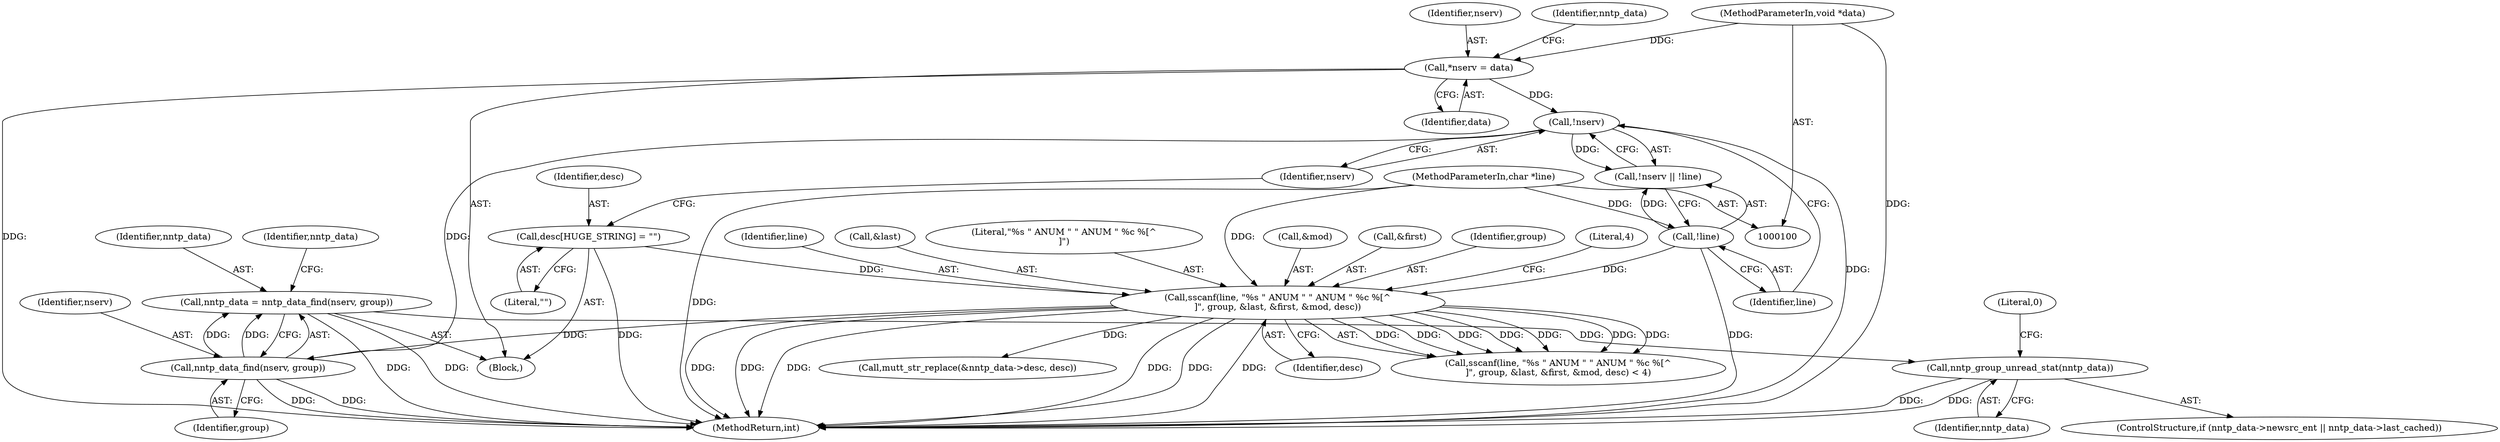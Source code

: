 digraph "1_neomutt_6296f7153f0c9d5e5cd3aaf08f9731e56621bdd3@pointer" {
"1000144" [label="(Call,nntp_data = nntp_data_find(nserv, group))"];
"1000146" [label="(Call,nntp_data_find(nserv, group))"];
"1000122" [label="(Call,!nserv)"];
"1000105" [label="(Call,*nserv = data)"];
"1000102" [label="(MethodParameterIn,void *data)"];
"1000130" [label="(Call,sscanf(line, \"%s \" ANUM \" \" ANUM \" %c %[^\n]\", group, &last, &first, &mod, desc))"];
"1000124" [label="(Call,!line)"];
"1000101" [label="(MethodParameterIn,char *line)"];
"1000114" [label="(Call,desc[HUGE_STRING] = \"\")"];
"1000189" [label="(Call,nntp_group_unread_stat(nntp_data))"];
"1000116" [label="(Literal,\"\")"];
"1000189" [label="(Call,nntp_group_unread_stat(nntp_data))"];
"1000130" [label="(Call,sscanf(line, \"%s \" ANUM \" \" ANUM \" %c %[^\n]\", group, &last, &first, &mod, desc))"];
"1000125" [label="(Identifier,line)"];
"1000102" [label="(MethodParameterIn,void *data)"];
"1000138" [label="(Call,&mod)"];
"1000106" [label="(Identifier,nserv)"];
"1000145" [label="(Identifier,nntp_data)"];
"1000101" [label="(MethodParameterIn,char *line)"];
"1000151" [label="(Identifier,nntp_data)"];
"1000114" [label="(Call,desc[HUGE_STRING] = \"\")"];
"1000136" [label="(Call,&first)"];
"1000110" [label="(Identifier,nntp_data)"];
"1000144" [label="(Call,nntp_data = nntp_data_find(nserv, group))"];
"1000115" [label="(Identifier,desc)"];
"1000225" [label="(MethodReturn,int)"];
"1000124" [label="(Call,!line)"];
"1000133" [label="(Identifier,group)"];
"1000140" [label="(Identifier,desc)"];
"1000141" [label="(Literal,4)"];
"1000129" [label="(Call,sscanf(line, \"%s \" ANUM \" \" ANUM \" %c %[^\n]\", group, &last, &first, &mod, desc) < 4)"];
"1000123" [label="(Identifier,nserv)"];
"1000190" [label="(Identifier,nntp_data)"];
"1000147" [label="(Identifier,nserv)"];
"1000131" [label="(Identifier,line)"];
"1000175" [label="(Call,mutt_str_replace(&nntp_data->desc, desc))"];
"1000224" [label="(Literal,0)"];
"1000107" [label="(Identifier,data)"];
"1000181" [label="(ControlStructure,if (nntp_data->newsrc_ent || nntp_data->last_cached))"];
"1000134" [label="(Call,&last)"];
"1000148" [label="(Identifier,group)"];
"1000122" [label="(Call,!nserv)"];
"1000103" [label="(Block,)"];
"1000146" [label="(Call,nntp_data_find(nserv, group))"];
"1000132" [label="(Literal,\"%s \" ANUM \" \" ANUM \" %c %[^\n]\")"];
"1000105" [label="(Call,*nserv = data)"];
"1000121" [label="(Call,!nserv || !line)"];
"1000144" -> "1000103"  [label="AST: "];
"1000144" -> "1000146"  [label="CFG: "];
"1000145" -> "1000144"  [label="AST: "];
"1000146" -> "1000144"  [label="AST: "];
"1000151" -> "1000144"  [label="CFG: "];
"1000144" -> "1000225"  [label="DDG: "];
"1000144" -> "1000225"  [label="DDG: "];
"1000146" -> "1000144"  [label="DDG: "];
"1000146" -> "1000144"  [label="DDG: "];
"1000144" -> "1000189"  [label="DDG: "];
"1000146" -> "1000148"  [label="CFG: "];
"1000147" -> "1000146"  [label="AST: "];
"1000148" -> "1000146"  [label="AST: "];
"1000146" -> "1000225"  [label="DDG: "];
"1000146" -> "1000225"  [label="DDG: "];
"1000122" -> "1000146"  [label="DDG: "];
"1000130" -> "1000146"  [label="DDG: "];
"1000122" -> "1000121"  [label="AST: "];
"1000122" -> "1000123"  [label="CFG: "];
"1000123" -> "1000122"  [label="AST: "];
"1000125" -> "1000122"  [label="CFG: "];
"1000121" -> "1000122"  [label="CFG: "];
"1000122" -> "1000225"  [label="DDG: "];
"1000122" -> "1000121"  [label="DDG: "];
"1000105" -> "1000122"  [label="DDG: "];
"1000105" -> "1000103"  [label="AST: "];
"1000105" -> "1000107"  [label="CFG: "];
"1000106" -> "1000105"  [label="AST: "];
"1000107" -> "1000105"  [label="AST: "];
"1000110" -> "1000105"  [label="CFG: "];
"1000105" -> "1000225"  [label="DDG: "];
"1000102" -> "1000105"  [label="DDG: "];
"1000102" -> "1000100"  [label="AST: "];
"1000102" -> "1000225"  [label="DDG: "];
"1000130" -> "1000129"  [label="AST: "];
"1000130" -> "1000140"  [label="CFG: "];
"1000131" -> "1000130"  [label="AST: "];
"1000132" -> "1000130"  [label="AST: "];
"1000133" -> "1000130"  [label="AST: "];
"1000134" -> "1000130"  [label="AST: "];
"1000136" -> "1000130"  [label="AST: "];
"1000138" -> "1000130"  [label="AST: "];
"1000140" -> "1000130"  [label="AST: "];
"1000141" -> "1000130"  [label="CFG: "];
"1000130" -> "1000225"  [label="DDG: "];
"1000130" -> "1000225"  [label="DDG: "];
"1000130" -> "1000225"  [label="DDG: "];
"1000130" -> "1000225"  [label="DDG: "];
"1000130" -> "1000225"  [label="DDG: "];
"1000130" -> "1000225"  [label="DDG: "];
"1000130" -> "1000129"  [label="DDG: "];
"1000130" -> "1000129"  [label="DDG: "];
"1000130" -> "1000129"  [label="DDG: "];
"1000130" -> "1000129"  [label="DDG: "];
"1000130" -> "1000129"  [label="DDG: "];
"1000130" -> "1000129"  [label="DDG: "];
"1000130" -> "1000129"  [label="DDG: "];
"1000124" -> "1000130"  [label="DDG: "];
"1000101" -> "1000130"  [label="DDG: "];
"1000114" -> "1000130"  [label="DDG: "];
"1000130" -> "1000175"  [label="DDG: "];
"1000124" -> "1000121"  [label="AST: "];
"1000124" -> "1000125"  [label="CFG: "];
"1000125" -> "1000124"  [label="AST: "];
"1000121" -> "1000124"  [label="CFG: "];
"1000124" -> "1000225"  [label="DDG: "];
"1000124" -> "1000121"  [label="DDG: "];
"1000101" -> "1000124"  [label="DDG: "];
"1000101" -> "1000100"  [label="AST: "];
"1000101" -> "1000225"  [label="DDG: "];
"1000114" -> "1000103"  [label="AST: "];
"1000114" -> "1000116"  [label="CFG: "];
"1000115" -> "1000114"  [label="AST: "];
"1000116" -> "1000114"  [label="AST: "];
"1000123" -> "1000114"  [label="CFG: "];
"1000114" -> "1000225"  [label="DDG: "];
"1000189" -> "1000181"  [label="AST: "];
"1000189" -> "1000190"  [label="CFG: "];
"1000190" -> "1000189"  [label="AST: "];
"1000224" -> "1000189"  [label="CFG: "];
"1000189" -> "1000225"  [label="DDG: "];
"1000189" -> "1000225"  [label="DDG: "];
}
